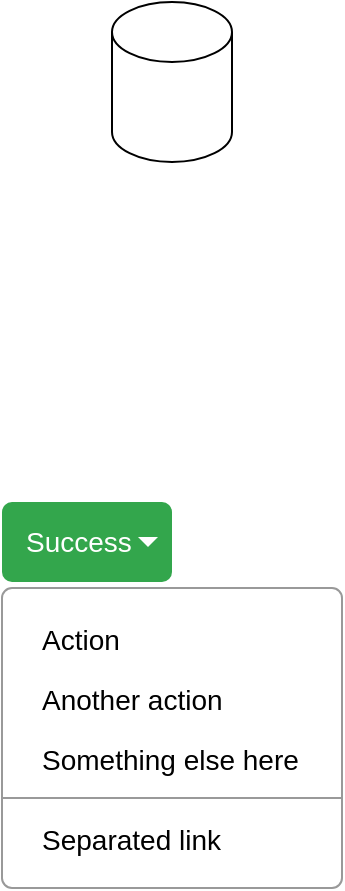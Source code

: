 <mxfile>
    <diagram id="NBbYCUMTf5sh5HazeCXM" name="第 1 页">
        <mxGraphModel dx="711" dy="696" grid="1" gridSize="10" guides="1" tooltips="1" connect="1" arrows="1" fold="1" page="1" pageScale="1" pageWidth="827" pageHeight="1169" math="0" shadow="0">
            <root>
                <mxCell id="0"/>
                <mxCell id="1" parent="0"/>
                <mxCell id="2" value="Success" style="html=1;shadow=0;dashed=0;shape=mxgraph.bootstrap.rrect;rSize=5;strokeColor=none;strokeWidth=1;fillColor=#33A64C;fontColor=#ffffff;whiteSpace=wrap;align=left;verticalAlign=middle;fontStyle=0;fontSize=14;spacingLeft=10;" parent="1" vertex="1">
                    <mxGeometry x="260" y="480" width="85" height="40" as="geometry"/>
                </mxCell>
                <mxCell id="3" value="" style="shape=triangle;direction=south;fillColor=#ffffff;strokeColor=none;perimeter=none;" parent="2" vertex="1">
                    <mxGeometry x="1" y="0.5" width="10" height="5" relative="1" as="geometry">
                        <mxPoint x="-17" y="-2.5" as="offset"/>
                    </mxGeometry>
                </mxCell>
                <mxCell id="4" value="" style="html=1;shadow=0;dashed=0;shape=mxgraph.bootstrap.rrect;rSize=5;fillColor=#ffffff;strokeColor=#999999;" parent="1" vertex="1">
                    <mxGeometry x="260" y="523" width="170" height="150" as="geometry"/>
                </mxCell>
                <mxCell id="5" value="Action" style="fillColor=none;strokeColor=none;align=left;spacing=20;fontSize=14;" parent="4" vertex="1">
                    <mxGeometry width="170" height="30" relative="1" as="geometry">
                        <mxPoint y="10" as="offset"/>
                    </mxGeometry>
                </mxCell>
                <mxCell id="6" value="Another action" style="fillColor=none;strokeColor=none;align=left;spacing=20;fontSize=14;" parent="4" vertex="1">
                    <mxGeometry width="170" height="30" relative="1" as="geometry">
                        <mxPoint y="40" as="offset"/>
                    </mxGeometry>
                </mxCell>
                <mxCell id="7" value="Something else here" style="fillColor=none;strokeColor=none;align=left;spacing=20;fontSize=14;" parent="4" vertex="1">
                    <mxGeometry width="170" height="30" relative="1" as="geometry">
                        <mxPoint y="70" as="offset"/>
                    </mxGeometry>
                </mxCell>
                <mxCell id="8" value="" style="shape=line;strokeColor=#999999;perimeter=none;resizeWidth=1;" parent="4" vertex="1">
                    <mxGeometry width="170" height="10" relative="1" as="geometry">
                        <mxPoint y="100" as="offset"/>
                    </mxGeometry>
                </mxCell>
                <mxCell id="9" value="Separated link" style="fillColor=none;strokeColor=none;align=left;spacing=20;fontSize=14;" parent="4" vertex="1">
                    <mxGeometry width="170" height="30" relative="1" as="geometry">
                        <mxPoint y="110" as="offset"/>
                    </mxGeometry>
                </mxCell>
                <mxCell id="10" value="" style="shape=cylinder3;whiteSpace=wrap;html=1;boundedLbl=1;backgroundOutline=1;size=15;" vertex="1" parent="1">
                    <mxGeometry x="315" y="230" width="60" height="80" as="geometry"/>
                </mxCell>
            </root>
        </mxGraphModel>
    </diagram>
</mxfile>